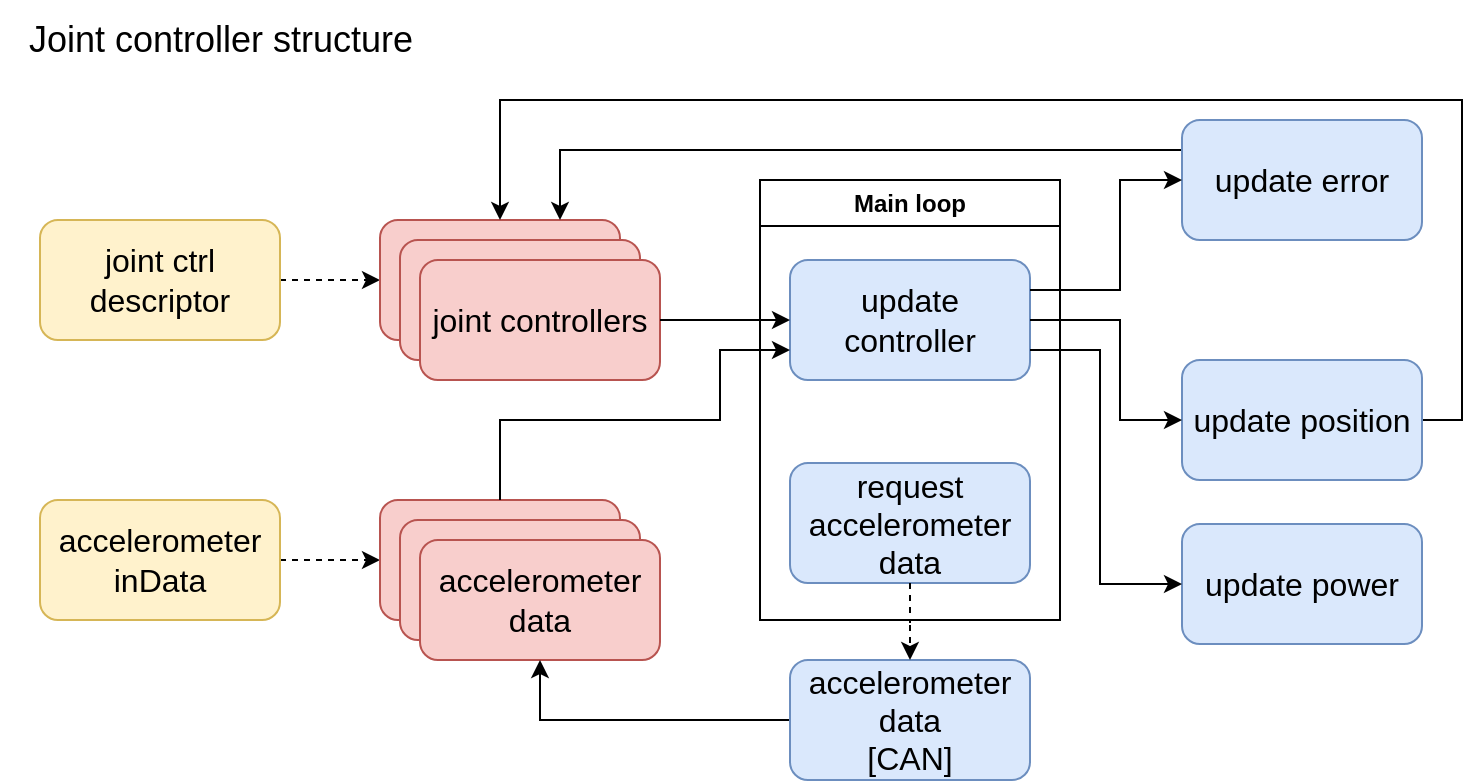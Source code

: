 <mxfile version="24.4.0" type="device">
  <diagram name="Page-1" id="Ah4eXIzguyVDU7Cm7RUX">
    <mxGraphModel dx="1137" dy="703" grid="1" gridSize="10" guides="1" tooltips="1" connect="1" arrows="1" fold="1" page="1" pageScale="1" pageWidth="827" pageHeight="583" math="0" shadow="0">
      <root>
        <mxCell id="0" />
        <mxCell id="1" parent="0" />
        <mxCell id="w4NatyeVdwPAlOfVwhTA-1" value="Joint controller structure" style="text;html=1;align=center;verticalAlign=middle;resizable=0;points=[];autosize=1;strokeColor=none;fillColor=none;fontSize=18;" vertex="1" parent="1">
          <mxGeometry x="10" y="10" width="220" height="40" as="geometry" />
        </mxCell>
        <mxCell id="w4NatyeVdwPAlOfVwhTA-3" value="Main loop" style="swimlane;whiteSpace=wrap;html=1;" vertex="1" parent="1">
          <mxGeometry x="390" y="100" width="150" height="220" as="geometry" />
        </mxCell>
        <mxCell id="w4NatyeVdwPAlOfVwhTA-2" value="update controller" style="rounded=1;whiteSpace=wrap;html=1;fontSize=16;fillColor=#dae8fc;strokeColor=#6c8ebf;" vertex="1" parent="w4NatyeVdwPAlOfVwhTA-3">
          <mxGeometry x="15" y="40" width="120" height="60" as="geometry" />
        </mxCell>
        <mxCell id="w4NatyeVdwPAlOfVwhTA-16" value="request accelerometer data" style="rounded=1;whiteSpace=wrap;html=1;fontSize=16;fillColor=#dae8fc;strokeColor=#6c8ebf;" vertex="1" parent="w4NatyeVdwPAlOfVwhTA-3">
          <mxGeometry x="15" y="141.5" width="120" height="60" as="geometry" />
        </mxCell>
        <mxCell id="w4NatyeVdwPAlOfVwhTA-10" style="edgeStyle=orthogonalEdgeStyle;rounded=0;orthogonalLoop=1;jettySize=auto;html=1;entryX=0;entryY=0.5;entryDx=0;entryDy=0;dashed=1;" edge="1" parent="1" source="w4NatyeVdwPAlOfVwhTA-4" target="w4NatyeVdwPAlOfVwhTA-6">
          <mxGeometry relative="1" as="geometry" />
        </mxCell>
        <mxCell id="w4NatyeVdwPAlOfVwhTA-4" value="joint ctrl descriptor" style="rounded=1;whiteSpace=wrap;html=1;fontSize=16;fillColor=#fff2cc;strokeColor=#d6b656;" vertex="1" parent="1">
          <mxGeometry x="30" y="120" width="120" height="60" as="geometry" />
        </mxCell>
        <mxCell id="w4NatyeVdwPAlOfVwhTA-35" style="edgeStyle=orthogonalEdgeStyle;rounded=0;orthogonalLoop=1;jettySize=auto;html=1;exitX=1;exitY=0.5;exitDx=0;exitDy=0;entryX=0;entryY=0.5;entryDx=0;entryDy=0;dashed=1;" edge="1" parent="1" source="w4NatyeVdwPAlOfVwhTA-5" target="w4NatyeVdwPAlOfVwhTA-12">
          <mxGeometry relative="1" as="geometry" />
        </mxCell>
        <mxCell id="w4NatyeVdwPAlOfVwhTA-5" value="accelerometer inData" style="rounded=1;whiteSpace=wrap;html=1;fontSize=16;fillColor=#fff2cc;strokeColor=#d6b656;" vertex="1" parent="1">
          <mxGeometry x="30" y="260" width="120" height="60" as="geometry" />
        </mxCell>
        <mxCell id="w4NatyeVdwPAlOfVwhTA-9" value="" style="group" vertex="1" connectable="0" parent="1">
          <mxGeometry x="200" y="120" width="140" height="80" as="geometry" />
        </mxCell>
        <mxCell id="w4NatyeVdwPAlOfVwhTA-6" value="" style="rounded=1;whiteSpace=wrap;html=1;fontSize=16;fillColor=#f8cecc;strokeColor=#b85450;" vertex="1" parent="w4NatyeVdwPAlOfVwhTA-9">
          <mxGeometry width="120" height="60" as="geometry" />
        </mxCell>
        <mxCell id="w4NatyeVdwPAlOfVwhTA-7" value="" style="rounded=1;whiteSpace=wrap;html=1;fontSize=16;fillColor=#f8cecc;strokeColor=#b85450;" vertex="1" parent="w4NatyeVdwPAlOfVwhTA-9">
          <mxGeometry x="10" y="10" width="120" height="60" as="geometry" />
        </mxCell>
        <mxCell id="w4NatyeVdwPAlOfVwhTA-8" value="joint controllers" style="rounded=1;whiteSpace=wrap;html=1;fontSize=16;fillColor=#f8cecc;strokeColor=#b85450;" vertex="1" parent="w4NatyeVdwPAlOfVwhTA-9">
          <mxGeometry x="20" y="20" width="120" height="60" as="geometry" />
        </mxCell>
        <mxCell id="w4NatyeVdwPAlOfVwhTA-11" value="" style="group" vertex="1" connectable="0" parent="1">
          <mxGeometry x="200" y="260" width="140" height="80" as="geometry" />
        </mxCell>
        <mxCell id="w4NatyeVdwPAlOfVwhTA-12" value="" style="rounded=1;whiteSpace=wrap;html=1;fontSize=16;fillColor=#f8cecc;strokeColor=#b85450;" vertex="1" parent="w4NatyeVdwPAlOfVwhTA-11">
          <mxGeometry width="120" height="60" as="geometry" />
        </mxCell>
        <mxCell id="w4NatyeVdwPAlOfVwhTA-13" value="" style="rounded=1;whiteSpace=wrap;html=1;fontSize=16;fillColor=#f8cecc;strokeColor=#b85450;" vertex="1" parent="w4NatyeVdwPAlOfVwhTA-11">
          <mxGeometry x="10" y="10" width="120" height="60" as="geometry" />
        </mxCell>
        <mxCell id="w4NatyeVdwPAlOfVwhTA-14" value="accelerometer data" style="rounded=1;whiteSpace=wrap;html=1;fontSize=16;fillColor=#f8cecc;strokeColor=#b85450;" vertex="1" parent="w4NatyeVdwPAlOfVwhTA-11">
          <mxGeometry x="20" y="20" width="120" height="60" as="geometry" />
        </mxCell>
        <mxCell id="w4NatyeVdwPAlOfVwhTA-18" style="edgeStyle=orthogonalEdgeStyle;rounded=0;orthogonalLoop=1;jettySize=auto;html=1;exitX=1;exitY=0.5;exitDx=0;exitDy=0;entryX=0;entryY=0.5;entryDx=0;entryDy=0;" edge="1" parent="1" source="w4NatyeVdwPAlOfVwhTA-8" target="w4NatyeVdwPAlOfVwhTA-2">
          <mxGeometry relative="1" as="geometry" />
        </mxCell>
        <mxCell id="w4NatyeVdwPAlOfVwhTA-19" style="edgeStyle=orthogonalEdgeStyle;rounded=0;orthogonalLoop=1;jettySize=auto;html=1;exitX=0.5;exitY=0;exitDx=0;exitDy=0;entryX=0;entryY=0.75;entryDx=0;entryDy=0;" edge="1" parent="1" source="w4NatyeVdwPAlOfVwhTA-12" target="w4NatyeVdwPAlOfVwhTA-2">
          <mxGeometry relative="1" as="geometry">
            <Array as="points">
              <mxPoint x="260" y="220" />
              <mxPoint x="370" y="220" />
              <mxPoint x="370" y="185" />
            </Array>
          </mxGeometry>
        </mxCell>
        <mxCell id="w4NatyeVdwPAlOfVwhTA-33" style="edgeStyle=orthogonalEdgeStyle;rounded=0;orthogonalLoop=1;jettySize=auto;html=1;exitX=1;exitY=0.5;exitDx=0;exitDy=0;entryX=0.5;entryY=0;entryDx=0;entryDy=0;" edge="1" parent="1" source="w4NatyeVdwPAlOfVwhTA-20" target="w4NatyeVdwPAlOfVwhTA-6">
          <mxGeometry relative="1" as="geometry">
            <Array as="points">
              <mxPoint x="741" y="220" />
              <mxPoint x="741" y="60" />
              <mxPoint x="260" y="60" />
            </Array>
          </mxGeometry>
        </mxCell>
        <mxCell id="w4NatyeVdwPAlOfVwhTA-20" value="update position" style="rounded=1;whiteSpace=wrap;html=1;fontSize=16;fillColor=#dae8fc;strokeColor=#6c8ebf;" vertex="1" parent="1">
          <mxGeometry x="601" y="190" width="120" height="60" as="geometry" />
        </mxCell>
        <mxCell id="w4NatyeVdwPAlOfVwhTA-21" value="update power" style="rounded=1;whiteSpace=wrap;html=1;fontSize=16;fillColor=#dae8fc;strokeColor=#6c8ebf;" vertex="1" parent="1">
          <mxGeometry x="601" y="272" width="120" height="60" as="geometry" />
        </mxCell>
        <mxCell id="w4NatyeVdwPAlOfVwhTA-27" style="edgeStyle=orthogonalEdgeStyle;rounded=0;orthogonalLoop=1;jettySize=auto;html=1;exitX=0;exitY=0.25;exitDx=0;exitDy=0;entryX=0.75;entryY=0;entryDx=0;entryDy=0;" edge="1" parent="1" source="w4NatyeVdwPAlOfVwhTA-22" target="w4NatyeVdwPAlOfVwhTA-6">
          <mxGeometry relative="1" as="geometry" />
        </mxCell>
        <mxCell id="w4NatyeVdwPAlOfVwhTA-22" value="update error" style="rounded=1;whiteSpace=wrap;html=1;fontSize=16;fillColor=#dae8fc;strokeColor=#6c8ebf;" vertex="1" parent="1">
          <mxGeometry x="601" y="70" width="120" height="60" as="geometry" />
        </mxCell>
        <mxCell id="w4NatyeVdwPAlOfVwhTA-24" style="edgeStyle=orthogonalEdgeStyle;rounded=0;orthogonalLoop=1;jettySize=auto;html=1;exitX=1;exitY=0.75;exitDx=0;exitDy=0;entryX=0;entryY=0.5;entryDx=0;entryDy=0;" edge="1" parent="1" source="w4NatyeVdwPAlOfVwhTA-2" target="w4NatyeVdwPAlOfVwhTA-21">
          <mxGeometry relative="1" as="geometry">
            <Array as="points">
              <mxPoint x="560" y="185" />
              <mxPoint x="560" y="302" />
            </Array>
          </mxGeometry>
        </mxCell>
        <mxCell id="w4NatyeVdwPAlOfVwhTA-25" style="edgeStyle=orthogonalEdgeStyle;rounded=0;orthogonalLoop=1;jettySize=auto;html=1;exitX=1;exitY=0.5;exitDx=0;exitDy=0;entryX=0;entryY=0.5;entryDx=0;entryDy=0;" edge="1" parent="1" source="w4NatyeVdwPAlOfVwhTA-2" target="w4NatyeVdwPAlOfVwhTA-20">
          <mxGeometry relative="1" as="geometry">
            <Array as="points">
              <mxPoint x="570" y="170" />
              <mxPoint x="570" y="220" />
            </Array>
          </mxGeometry>
        </mxCell>
        <mxCell id="w4NatyeVdwPAlOfVwhTA-26" style="edgeStyle=orthogonalEdgeStyle;rounded=0;orthogonalLoop=1;jettySize=auto;html=1;exitX=1;exitY=0.25;exitDx=0;exitDy=0;entryX=0;entryY=0.5;entryDx=0;entryDy=0;" edge="1" parent="1" source="w4NatyeVdwPAlOfVwhTA-2" target="w4NatyeVdwPAlOfVwhTA-22">
          <mxGeometry relative="1" as="geometry">
            <Array as="points">
              <mxPoint x="570" y="155" />
              <mxPoint x="570" y="100" />
            </Array>
          </mxGeometry>
        </mxCell>
        <mxCell id="w4NatyeVdwPAlOfVwhTA-30" style="edgeStyle=orthogonalEdgeStyle;rounded=0;orthogonalLoop=1;jettySize=auto;html=1;exitX=0;exitY=0.5;exitDx=0;exitDy=0;entryX=0.5;entryY=1;entryDx=0;entryDy=0;" edge="1" parent="1" source="w4NatyeVdwPAlOfVwhTA-29" target="w4NatyeVdwPAlOfVwhTA-14">
          <mxGeometry relative="1" as="geometry" />
        </mxCell>
        <mxCell id="w4NatyeVdwPAlOfVwhTA-29" value="accelerometer data&lt;div&gt;[CAN]&lt;/div&gt;" style="rounded=1;whiteSpace=wrap;html=1;fontSize=16;fillColor=#dae8fc;strokeColor=#6c8ebf;" vertex="1" parent="1">
          <mxGeometry x="405" y="340" width="120" height="60" as="geometry" />
        </mxCell>
        <mxCell id="w4NatyeVdwPAlOfVwhTA-31" style="edgeStyle=orthogonalEdgeStyle;rounded=0;orthogonalLoop=1;jettySize=auto;html=1;exitX=0.5;exitY=1;exitDx=0;exitDy=0;dashed=1;" edge="1" parent="1" source="w4NatyeVdwPAlOfVwhTA-16" target="w4NatyeVdwPAlOfVwhTA-29">
          <mxGeometry relative="1" as="geometry" />
        </mxCell>
      </root>
    </mxGraphModel>
  </diagram>
</mxfile>
